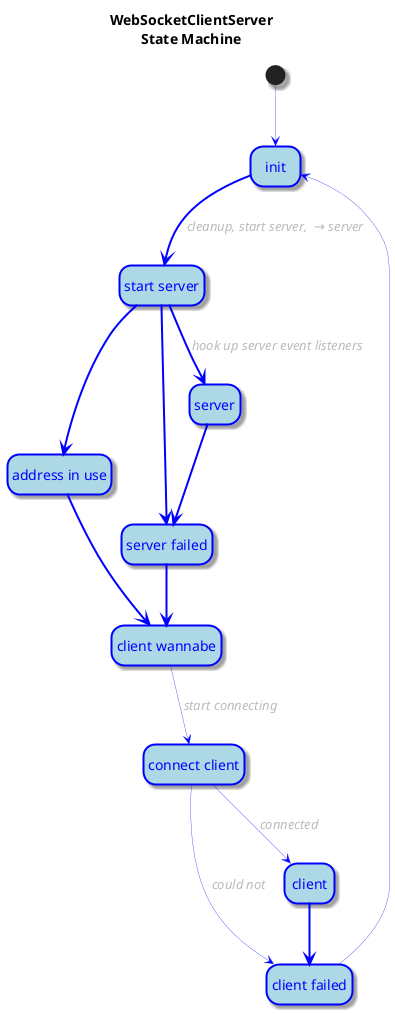 @startuml
hide empty description

skinparam shadowing            true
skinparam ArrowFontColor       #bbb
skinparam ArrowFontStyle       italic
skinparam ArrowColor           blue
skinparam ArrowThickness       0.3
skinparam StateFontColor       blue
skinparam StateBackgroundColor lightblue
skinparam StateBorderColor     blue
skinparam StateBorderThickness 2

title "WebSocketClientServer\nState Machine"

state "init"           as init
state "start server"   as start_server
state "server"         as server
state "address in use" as address_in_use
state "server failed"  as server_failed
state "client wannabe" as client_wannabe
state "connect client" as connect_client
state "client"         as client
state "client failed"  as client_failed

[*]            -->              init
init           -[thickness=2]-> start_server   : cleanup, start server,  → server
start_server   -[thickness=2]-> address_in_use
start_server   -[thickness=2]-> server_failed
start_server   -[thickness=2]-> server         : hook up server event listeners
server         -[thickness=2]-> server_failed
address_in_use -[thickness=2]-> client_wannabe
server_failed  -[thickness=2]-> client_wannabe
client_wannabe -->              connect_client : start connecting
connect_client -->              client         : connected
connect_client -->              client_failed  : could not
client         -[thickness=2]-> client_failed
client_failed  -->              init
@enduml